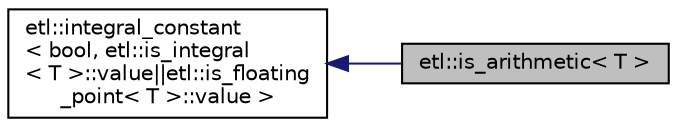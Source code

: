 digraph "etl::is_arithmetic&lt; T &gt;"
{
  edge [fontname="Helvetica",fontsize="10",labelfontname="Helvetica",labelfontsize="10"];
  node [fontname="Helvetica",fontsize="10",shape=record];
  rankdir="LR";
  Node2 [label="etl::is_arithmetic\< T \>",height=0.2,width=0.4,color="black", fillcolor="grey75", style="filled", fontcolor="black"];
  Node3 -> Node2 [dir="back",color="midnightblue",fontsize="10",style="solid",fontname="Helvetica"];
  Node3 [label="etl::integral_constant\l\< bool, etl::is_integral\l\< T \>::value\|\|etl::is_floating\l_point\< T \>::value \>",height=0.2,width=0.4,color="black", fillcolor="white", style="filled",URL="$structetl_1_1integral__constant.html"];
}
